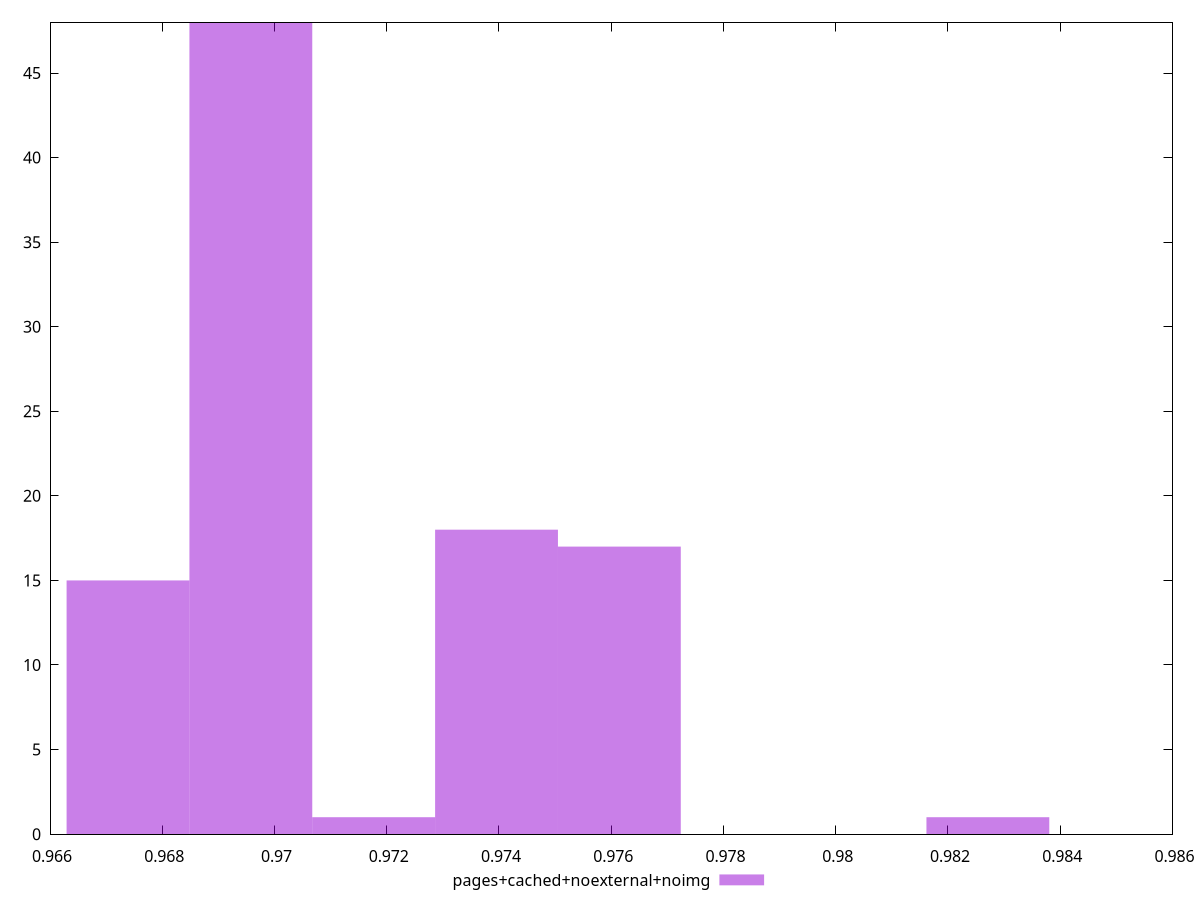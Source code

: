 $_pagesCachedNoexternalNoimg <<EOF
0.9739557964525519 18
0.9761444611636813 17
0.9695784670302933 48
0.9673898023191639 15
0.9717671317414226 1
0.9827104552970692 1
EOF
set key outside below
set terminal pngcairo
set output "report_00004_2020-11-02T20-21-41.718Z/speed-index/pages+cached+noexternal+noimg//hist.png"
set yrange [0:48]
set boxwidth 0.0021886647111293302
set style fill transparent solid 0.5 noborder
plot $_pagesCachedNoexternalNoimg title "pages+cached+noexternal+noimg" with boxes ,